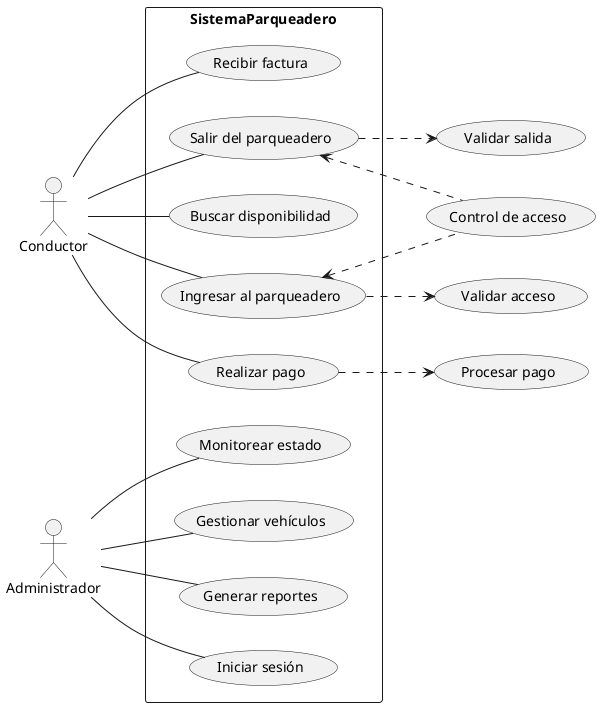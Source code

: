 @startuml Diagrama de Casos de Uso

left to right direction

actor Conductor
actor Administrador

rectangle SistemaParqueadero {
    usecase (Buscar disponibilidad) as UC1
    usecase (Ingresar al parqueadero) as UC2
    usecase (Realizar pago) as UC4
    usecase (Recibir factura) as UC5
    usecase (Salir del parqueadero) as UC6

    usecase (Iniciar sesión) as UC7
    usecase (Monitorear estado) as UC8
    usecase (Gestionar vehículos) as UC9
    usecase (Generar reportes) as UC11
}

Conductor -- UC1
Conductor -- UC2
Conductor -- UC4
Conductor -- UC5
Conductor -- UC6

Administrador -- UC7
Administrador -- UC8
Administrador -- UC9
Administrador -- UC11

UC2 ..> (Validar acceso)
UC2 <.. (Control de acceso)

UC4 ..> (Procesar pago)

UC6 ..> (Validar salida)
UC6 <.. (Control de acceso)

@enduml
